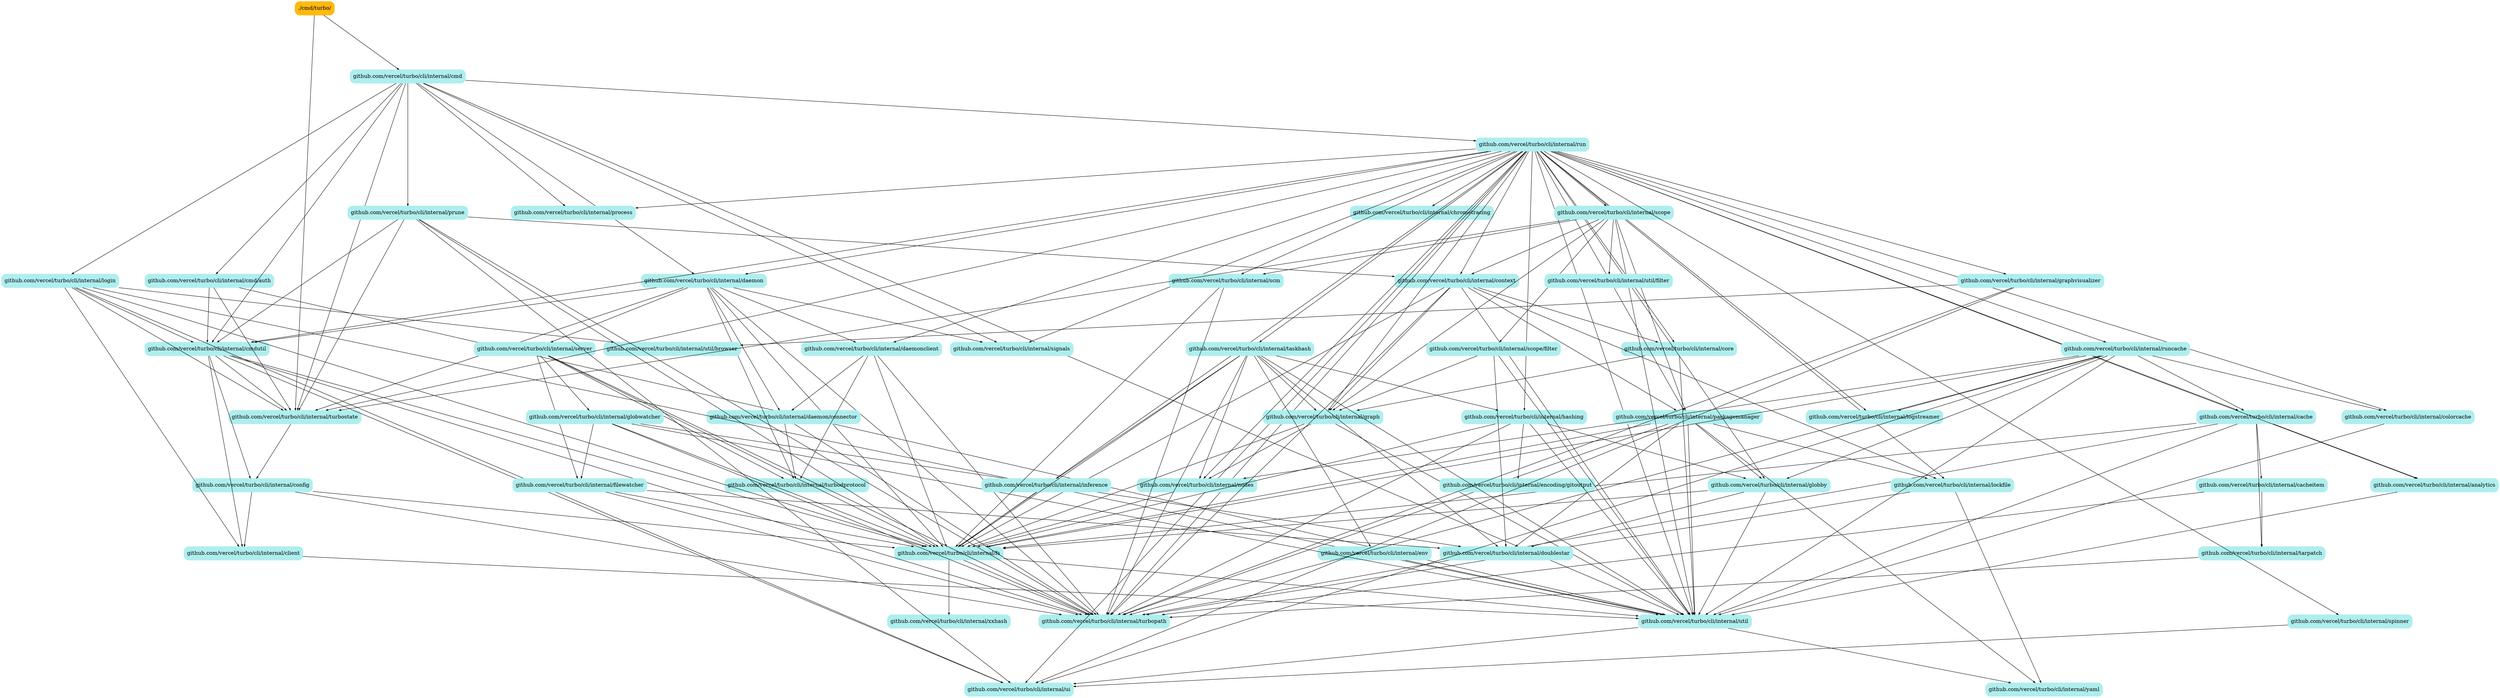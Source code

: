 digraph godep {
splines=false
nodesep=0.3
ranksep=2
node [shape="box",style="rounded,filled"]
edge [arrowsize="0.5"]
"./cmd/turbo/" [label="./cmd/turbo/" color="darkgoldenrod1" URL="https://godoc.org/./cmd/turbo/" target="_blank"];
"./cmd/turbo/" -> "github.com/vercel/turbo/cli/internal/cmd";
"./cmd/turbo/" -> "github.com/vercel/turbo/cli/internal/turbostate";
"github.com/vercel/turbo/cli/internal/analytics" [label="github.com/vercel/turbo/cli/internal/analytics" color="paleturquoise" URL="https://godoc.org/github.com/vercel/turbo/cli/internal/analytics" target="_blank"];
"github.com/vercel/turbo/cli/internal/analytics" -> "github.com/vercel/turbo/cli/internal/util";
"github.com/vercel/turbo/cli/internal/cache" [label="github.com/vercel/turbo/cli/internal/cache" color="paleturquoise" URL="https://godoc.org/github.com/vercel/turbo/cli/internal/cache" target="_blank"];
"github.com/vercel/turbo/cli/internal/cache" -> "github.com/vercel/turbo/cli/internal/analytics";
"github.com/vercel/turbo/cli/internal/cache" -> "github.com/vercel/turbo/cli/internal/cacheitem";
"github.com/vercel/turbo/cli/internal/cache" -> "github.com/vercel/turbo/cli/internal/fs";
"github.com/vercel/turbo/cli/internal/cache" -> "github.com/vercel/turbo/cli/internal/tarpatch";
"github.com/vercel/turbo/cli/internal/cache" -> "github.com/vercel/turbo/cli/internal/turbopath";
"github.com/vercel/turbo/cli/internal/cache" -> "github.com/vercel/turbo/cli/internal/util";
"github.com/vercel/turbo/cli/internal/cacheitem" [label="github.com/vercel/turbo/cli/internal/cacheitem" color="paleturquoise" URL="https://godoc.org/github.com/vercel/turbo/cli/internal/cacheitem" target="_blank"];
"github.com/vercel/turbo/cli/internal/cacheitem" -> "github.com/vercel/turbo/cli/internal/tarpatch";
"github.com/vercel/turbo/cli/internal/cacheitem" -> "github.com/vercel/turbo/cli/internal/turbopath";
"github.com/vercel/turbo/cli/internal/chrometracing" [label="github.com/vercel/turbo/cli/internal/chrometracing" color="paleturquoise" URL="https://godoc.org/github.com/vercel/turbo/cli/internal/chrometracing" target="_blank"];
"github.com/vercel/turbo/cli/internal/client" [label="github.com/vercel/turbo/cli/internal/client" color="paleturquoise" URL="https://godoc.org/github.com/vercel/turbo/cli/internal/client" target="_blank"];
"github.com/vercel/turbo/cli/internal/client" -> "github.com/vercel/turbo/cli/internal/util";
"github.com/vercel/turbo/cli/internal/cmd" [label="github.com/vercel/turbo/cli/internal/cmd" color="paleturquoise" URL="https://godoc.org/github.com/vercel/turbo/cli/internal/cmd" target="_blank"];
"github.com/vercel/turbo/cli/internal/cmd" -> "github.com/vercel/turbo/cli/internal/cmd/auth";
"github.com/vercel/turbo/cli/internal/cmd" -> "github.com/vercel/turbo/cli/internal/cmdutil";
"github.com/vercel/turbo/cli/internal/cmd" -> "github.com/vercel/turbo/cli/internal/daemon";
"github.com/vercel/turbo/cli/internal/cmd" -> "github.com/vercel/turbo/cli/internal/login";
"github.com/vercel/turbo/cli/internal/cmd" -> "github.com/vercel/turbo/cli/internal/process";
"github.com/vercel/turbo/cli/internal/cmd" -> "github.com/vercel/turbo/cli/internal/prune";
"github.com/vercel/turbo/cli/internal/cmd" -> "github.com/vercel/turbo/cli/internal/run";
"github.com/vercel/turbo/cli/internal/cmd" -> "github.com/vercel/turbo/cli/internal/signals";
"github.com/vercel/turbo/cli/internal/cmd" -> "github.com/vercel/turbo/cli/internal/turbostate";
"github.com/vercel/turbo/cli/internal/cmd" -> "github.com/vercel/turbo/cli/internal/util";
"github.com/vercel/turbo/cli/internal/cmd/auth" [label="github.com/vercel/turbo/cli/internal/cmd/auth" color="paleturquoise" URL="https://godoc.org/github.com/vercel/turbo/cli/internal/cmd/auth" target="_blank"];
"github.com/vercel/turbo/cli/internal/cmd/auth" -> "github.com/vercel/turbo/cli/internal/cmdutil";
"github.com/vercel/turbo/cli/internal/cmd/auth" -> "github.com/vercel/turbo/cli/internal/turbostate";
"github.com/vercel/turbo/cli/internal/cmd/auth" -> "github.com/vercel/turbo/cli/internal/util";
"github.com/vercel/turbo/cli/internal/cmdutil" [label="github.com/vercel/turbo/cli/internal/cmdutil" color="paleturquoise" URL="https://godoc.org/github.com/vercel/turbo/cli/internal/cmdutil" target="_blank"];
"github.com/vercel/turbo/cli/internal/cmdutil" -> "github.com/vercel/turbo/cli/internal/client";
"github.com/vercel/turbo/cli/internal/cmdutil" -> "github.com/vercel/turbo/cli/internal/config";
"github.com/vercel/turbo/cli/internal/cmdutil" -> "github.com/vercel/turbo/cli/internal/fs";
"github.com/vercel/turbo/cli/internal/cmdutil" -> "github.com/vercel/turbo/cli/internal/turbopath";
"github.com/vercel/turbo/cli/internal/cmdutil" -> "github.com/vercel/turbo/cli/internal/turbostate";
"github.com/vercel/turbo/cli/internal/cmdutil" -> "github.com/vercel/turbo/cli/internal/ui";
"github.com/vercel/turbo/cli/internal/colorcache" [label="github.com/vercel/turbo/cli/internal/colorcache" color="paleturquoise" URL="https://godoc.org/github.com/vercel/turbo/cli/internal/colorcache" target="_blank"];
"github.com/vercel/turbo/cli/internal/colorcache" -> "github.com/vercel/turbo/cli/internal/util";
"github.com/vercel/turbo/cli/internal/config" [label="github.com/vercel/turbo/cli/internal/config" color="paleturquoise" URL="https://godoc.org/github.com/vercel/turbo/cli/internal/config" target="_blank"];
"github.com/vercel/turbo/cli/internal/config" -> "github.com/vercel/turbo/cli/internal/client";
"github.com/vercel/turbo/cli/internal/config" -> "github.com/vercel/turbo/cli/internal/fs";
"github.com/vercel/turbo/cli/internal/config" -> "github.com/vercel/turbo/cli/internal/turbopath";
"github.com/vercel/turbo/cli/internal/context" [label="github.com/vercel/turbo/cli/internal/context" color="paleturquoise" URL="https://godoc.org/github.com/vercel/turbo/cli/internal/context" target="_blank"];
"github.com/vercel/turbo/cli/internal/context" -> "github.com/vercel/turbo/cli/internal/core";
"github.com/vercel/turbo/cli/internal/context" -> "github.com/vercel/turbo/cli/internal/fs";
"github.com/vercel/turbo/cli/internal/context" -> "github.com/vercel/turbo/cli/internal/graph";
"github.com/vercel/turbo/cli/internal/context" -> "github.com/vercel/turbo/cli/internal/lockfile";
"github.com/vercel/turbo/cli/internal/context" -> "github.com/vercel/turbo/cli/internal/packagemanager";
"github.com/vercel/turbo/cli/internal/context" -> "github.com/vercel/turbo/cli/internal/turbopath";
"github.com/vercel/turbo/cli/internal/context" -> "github.com/vercel/turbo/cli/internal/util";
"github.com/vercel/turbo/cli/internal/core" [label="github.com/vercel/turbo/cli/internal/core" color="paleturquoise" URL="https://godoc.org/github.com/vercel/turbo/cli/internal/core" target="_blank"];
"github.com/vercel/turbo/cli/internal/core" -> "github.com/vercel/turbo/cli/internal/graph";
"github.com/vercel/turbo/cli/internal/core" -> "github.com/vercel/turbo/cli/internal/util";
"github.com/vercel/turbo/cli/internal/daemon" [label="github.com/vercel/turbo/cli/internal/daemon" color="paleturquoise" URL="https://godoc.org/github.com/vercel/turbo/cli/internal/daemon" target="_blank"];
"github.com/vercel/turbo/cli/internal/daemon" -> "github.com/vercel/turbo/cli/internal/cmdutil";
"github.com/vercel/turbo/cli/internal/daemon" -> "github.com/vercel/turbo/cli/internal/daemon/connector";
"github.com/vercel/turbo/cli/internal/daemon" -> "github.com/vercel/turbo/cli/internal/daemonclient";
"github.com/vercel/turbo/cli/internal/daemon" -> "github.com/vercel/turbo/cli/internal/fs";
"github.com/vercel/turbo/cli/internal/daemon" -> "github.com/vercel/turbo/cli/internal/server";
"github.com/vercel/turbo/cli/internal/daemon" -> "github.com/vercel/turbo/cli/internal/signals";
"github.com/vercel/turbo/cli/internal/daemon" -> "github.com/vercel/turbo/cli/internal/turbodprotocol";
"github.com/vercel/turbo/cli/internal/daemon" -> "github.com/vercel/turbo/cli/internal/turbopath";
"github.com/vercel/turbo/cli/internal/daemon" -> "github.com/vercel/turbo/cli/internal/turbostate";
"github.com/vercel/turbo/cli/internal/daemon/connector" [label="github.com/vercel/turbo/cli/internal/daemon/connector" color="paleturquoise" URL="https://godoc.org/github.com/vercel/turbo/cli/internal/daemon/connector" target="_blank"];
"github.com/vercel/turbo/cli/internal/daemon/connector" -> "github.com/vercel/turbo/cli/internal/turbodprotocol";
"github.com/vercel/turbo/cli/internal/daemon/connector" -> "github.com/vercel/turbo/cli/internal/turbopath";
"github.com/vercel/turbo/cli/internal/daemonclient" [label="github.com/vercel/turbo/cli/internal/daemonclient" color="paleturquoise" URL="https://godoc.org/github.com/vercel/turbo/cli/internal/daemonclient" target="_blank"];
"github.com/vercel/turbo/cli/internal/daemonclient" -> "github.com/vercel/turbo/cli/internal/daemon/connector";
"github.com/vercel/turbo/cli/internal/daemonclient" -> "github.com/vercel/turbo/cli/internal/fs";
"github.com/vercel/turbo/cli/internal/daemonclient" -> "github.com/vercel/turbo/cli/internal/turbodprotocol";
"github.com/vercel/turbo/cli/internal/daemonclient" -> "github.com/vercel/turbo/cli/internal/turbopath";
"github.com/vercel/turbo/cli/internal/doublestar" [label="github.com/vercel/turbo/cli/internal/doublestar" color="paleturquoise" URL="https://godoc.org/github.com/vercel/turbo/cli/internal/doublestar" target="_blank"];
"github.com/vercel/turbo/cli/internal/encoding/gitoutput" [label="github.com/vercel/turbo/cli/internal/encoding/gitoutput" color="paleturquoise" URL="https://godoc.org/github.com/vercel/turbo/cli/internal/encoding/gitoutput" target="_blank"];
"github.com/vercel/turbo/cli/internal/env" [label="github.com/vercel/turbo/cli/internal/env" color="paleturquoise" URL="https://godoc.org/github.com/vercel/turbo/cli/internal/env" target="_blank"];
"github.com/vercel/turbo/cli/internal/env" -> "github.com/vercel/turbo/cli/internal/util";
"github.com/vercel/turbo/cli/internal/filewatcher" [label="github.com/vercel/turbo/cli/internal/filewatcher" color="paleturquoise" URL="https://godoc.org/github.com/vercel/turbo/cli/internal/filewatcher" target="_blank"];
"github.com/vercel/turbo/cli/internal/filewatcher" -> "github.com/vercel/turbo/cli/internal/doublestar";
"github.com/vercel/turbo/cli/internal/filewatcher" -> "github.com/vercel/turbo/cli/internal/fs";
"github.com/vercel/turbo/cli/internal/filewatcher" -> "github.com/vercel/turbo/cli/internal/turbopath";
"github.com/vercel/turbo/cli/internal/fs" [label="github.com/vercel/turbo/cli/internal/fs" color="paleturquoise" URL="https://godoc.org/github.com/vercel/turbo/cli/internal/fs" target="_blank"];
"github.com/vercel/turbo/cli/internal/fs" -> "github.com/vercel/turbo/cli/internal/turbopath";
"github.com/vercel/turbo/cli/internal/fs" -> "github.com/vercel/turbo/cli/internal/util";
"github.com/vercel/turbo/cli/internal/fs" -> "github.com/vercel/turbo/cli/internal/xxhash";
"github.com/vercel/turbo/cli/internal/globby" [label="github.com/vercel/turbo/cli/internal/globby" color="paleturquoise" URL="https://godoc.org/github.com/vercel/turbo/cli/internal/globby" target="_blank"];
"github.com/vercel/turbo/cli/internal/globby" -> "github.com/vercel/turbo/cli/internal/doublestar";
"github.com/vercel/turbo/cli/internal/globby" -> "github.com/vercel/turbo/cli/internal/fs";
"github.com/vercel/turbo/cli/internal/globby" -> "github.com/vercel/turbo/cli/internal/util";
"github.com/vercel/turbo/cli/internal/globwatcher" [label="github.com/vercel/turbo/cli/internal/globwatcher" color="paleturquoise" URL="https://godoc.org/github.com/vercel/turbo/cli/internal/globwatcher" target="_blank"];
"github.com/vercel/turbo/cli/internal/globwatcher" -> "github.com/vercel/turbo/cli/internal/doublestar";
"github.com/vercel/turbo/cli/internal/globwatcher" -> "github.com/vercel/turbo/cli/internal/filewatcher";
"github.com/vercel/turbo/cli/internal/globwatcher" -> "github.com/vercel/turbo/cli/internal/fs";
"github.com/vercel/turbo/cli/internal/globwatcher" -> "github.com/vercel/turbo/cli/internal/turbopath";
"github.com/vercel/turbo/cli/internal/globwatcher" -> "github.com/vercel/turbo/cli/internal/util";
"github.com/vercel/turbo/cli/internal/graph" [label="github.com/vercel/turbo/cli/internal/graph" color="paleturquoise" URL="https://godoc.org/github.com/vercel/turbo/cli/internal/graph" target="_blank"];
"github.com/vercel/turbo/cli/internal/graph" -> "github.com/vercel/turbo/cli/internal/fs";
"github.com/vercel/turbo/cli/internal/graph" -> "github.com/vercel/turbo/cli/internal/nodes";
"github.com/vercel/turbo/cli/internal/graph" -> "github.com/vercel/turbo/cli/internal/util";
"github.com/vercel/turbo/cli/internal/graphvisualizer" [label="github.com/vercel/turbo/cli/internal/graphvisualizer" color="paleturquoise" URL="https://godoc.org/github.com/vercel/turbo/cli/internal/graphvisualizer" target="_blank"];
"github.com/vercel/turbo/cli/internal/graphvisualizer" -> "github.com/vercel/turbo/cli/internal/turbopath";
"github.com/vercel/turbo/cli/internal/graphvisualizer" -> "github.com/vercel/turbo/cli/internal/ui";
"github.com/vercel/turbo/cli/internal/graphvisualizer" -> "github.com/vercel/turbo/cli/internal/util/browser";
"github.com/vercel/turbo/cli/internal/hashing" [label="github.com/vercel/turbo/cli/internal/hashing" color="paleturquoise" URL="https://godoc.org/github.com/vercel/turbo/cli/internal/hashing" target="_blank"];
"github.com/vercel/turbo/cli/internal/hashing" -> "github.com/vercel/turbo/cli/internal/encoding/gitoutput";
"github.com/vercel/turbo/cli/internal/hashing" -> "github.com/vercel/turbo/cli/internal/fs";
"github.com/vercel/turbo/cli/internal/hashing" -> "github.com/vercel/turbo/cli/internal/globby";
"github.com/vercel/turbo/cli/internal/hashing" -> "github.com/vercel/turbo/cli/internal/turbopath";
"github.com/vercel/turbo/cli/internal/hashing" -> "github.com/vercel/turbo/cli/internal/util";
"github.com/vercel/turbo/cli/internal/inference" [label="github.com/vercel/turbo/cli/internal/inference" color="paleturquoise" URL="https://godoc.org/github.com/vercel/turbo/cli/internal/inference" target="_blank"];
"github.com/vercel/turbo/cli/internal/inference" -> "github.com/vercel/turbo/cli/internal/fs";
"github.com/vercel/turbo/cli/internal/lockfile" [label="github.com/vercel/turbo/cli/internal/lockfile" color="paleturquoise" URL="https://godoc.org/github.com/vercel/turbo/cli/internal/lockfile" target="_blank"];
"github.com/vercel/turbo/cli/internal/lockfile" -> "github.com/vercel/turbo/cli/internal/turbopath";
"github.com/vercel/turbo/cli/internal/lockfile" -> "github.com/vercel/turbo/cli/internal/yaml";
"github.com/vercel/turbo/cli/internal/login" [label="github.com/vercel/turbo/cli/internal/login" color="paleturquoise" URL="https://godoc.org/github.com/vercel/turbo/cli/internal/login" target="_blank"];
"github.com/vercel/turbo/cli/internal/login" -> "github.com/vercel/turbo/cli/internal/client";
"github.com/vercel/turbo/cli/internal/login" -> "github.com/vercel/turbo/cli/internal/cmdutil";
"github.com/vercel/turbo/cli/internal/login" -> "github.com/vercel/turbo/cli/internal/fs";
"github.com/vercel/turbo/cli/internal/login" -> "github.com/vercel/turbo/cli/internal/turbostate";
"github.com/vercel/turbo/cli/internal/login" -> "github.com/vercel/turbo/cli/internal/ui";
"github.com/vercel/turbo/cli/internal/login" -> "github.com/vercel/turbo/cli/internal/util";
"github.com/vercel/turbo/cli/internal/login" -> "github.com/vercel/turbo/cli/internal/util/browser";
"github.com/vercel/turbo/cli/internal/logstreamer" [label="github.com/vercel/turbo/cli/internal/logstreamer" color="paleturquoise" URL="https://godoc.org/github.com/vercel/turbo/cli/internal/logstreamer" target="_blank"];
"github.com/vercel/turbo/cli/internal/nodes" [label="github.com/vercel/turbo/cli/internal/nodes" color="paleturquoise" URL="https://godoc.org/github.com/vercel/turbo/cli/internal/nodes" target="_blank"];
"github.com/vercel/turbo/cli/internal/nodes" -> "github.com/vercel/turbo/cli/internal/fs";
"github.com/vercel/turbo/cli/internal/packagemanager" [label="github.com/vercel/turbo/cli/internal/packagemanager" color="paleturquoise" URL="https://godoc.org/github.com/vercel/turbo/cli/internal/packagemanager" target="_blank"];
"github.com/vercel/turbo/cli/internal/packagemanager" -> "github.com/vercel/turbo/cli/internal/doublestar";
"github.com/vercel/turbo/cli/internal/packagemanager" -> "github.com/vercel/turbo/cli/internal/fs";
"github.com/vercel/turbo/cli/internal/packagemanager" -> "github.com/vercel/turbo/cli/internal/globby";
"github.com/vercel/turbo/cli/internal/packagemanager" -> "github.com/vercel/turbo/cli/internal/lockfile";
"github.com/vercel/turbo/cli/internal/packagemanager" -> "github.com/vercel/turbo/cli/internal/turbopath";
"github.com/vercel/turbo/cli/internal/packagemanager" -> "github.com/vercel/turbo/cli/internal/util";
"github.com/vercel/turbo/cli/internal/packagemanager" -> "github.com/vercel/turbo/cli/internal/yaml";
"github.com/vercel/turbo/cli/internal/process" [label="github.com/vercel/turbo/cli/internal/process" color="paleturquoise" URL="https://godoc.org/github.com/vercel/turbo/cli/internal/process" target="_blank"];
"github.com/vercel/turbo/cli/internal/prune" [label="github.com/vercel/turbo/cli/internal/prune" color="paleturquoise" URL="https://godoc.org/github.com/vercel/turbo/cli/internal/prune" target="_blank"];
"github.com/vercel/turbo/cli/internal/prune" -> "github.com/vercel/turbo/cli/internal/cmdutil";
"github.com/vercel/turbo/cli/internal/prune" -> "github.com/vercel/turbo/cli/internal/context";
"github.com/vercel/turbo/cli/internal/prune" -> "github.com/vercel/turbo/cli/internal/fs";
"github.com/vercel/turbo/cli/internal/prune" -> "github.com/vercel/turbo/cli/internal/turbopath";
"github.com/vercel/turbo/cli/internal/prune" -> "github.com/vercel/turbo/cli/internal/turbostate";
"github.com/vercel/turbo/cli/internal/prune" -> "github.com/vercel/turbo/cli/internal/ui";
"github.com/vercel/turbo/cli/internal/run" [label="github.com/vercel/turbo/cli/internal/run" color="paleturquoise" URL="https://godoc.org/github.com/vercel/turbo/cli/internal/run" target="_blank"];
"github.com/vercel/turbo/cli/internal/run" -> "github.com/vercel/turbo/cli/internal/analytics";
"github.com/vercel/turbo/cli/internal/run" -> "github.com/vercel/turbo/cli/internal/cache";
"github.com/vercel/turbo/cli/internal/run" -> "github.com/vercel/turbo/cli/internal/chrometracing";
"github.com/vercel/turbo/cli/internal/run" -> "github.com/vercel/turbo/cli/internal/cmdutil";
"github.com/vercel/turbo/cli/internal/run" -> "github.com/vercel/turbo/cli/internal/colorcache";
"github.com/vercel/turbo/cli/internal/run" -> "github.com/vercel/turbo/cli/internal/context";
"github.com/vercel/turbo/cli/internal/run" -> "github.com/vercel/turbo/cli/internal/core";
"github.com/vercel/turbo/cli/internal/run" -> "github.com/vercel/turbo/cli/internal/daemon";
"github.com/vercel/turbo/cli/internal/run" -> "github.com/vercel/turbo/cli/internal/daemonclient";
"github.com/vercel/turbo/cli/internal/run" -> "github.com/vercel/turbo/cli/internal/fs";
"github.com/vercel/turbo/cli/internal/run" -> "github.com/vercel/turbo/cli/internal/globby";
"github.com/vercel/turbo/cli/internal/run" -> "github.com/vercel/turbo/cli/internal/graph";
"github.com/vercel/turbo/cli/internal/run" -> "github.com/vercel/turbo/cli/internal/graphvisualizer";
"github.com/vercel/turbo/cli/internal/run" -> "github.com/vercel/turbo/cli/internal/hashing";
"github.com/vercel/turbo/cli/internal/run" -> "github.com/vercel/turbo/cli/internal/lockfile";
"github.com/vercel/turbo/cli/internal/run" -> "github.com/vercel/turbo/cli/internal/logstreamer";
"github.com/vercel/turbo/cli/internal/run" -> "github.com/vercel/turbo/cli/internal/nodes";
"github.com/vercel/turbo/cli/internal/run" -> "github.com/vercel/turbo/cli/internal/packagemanager";
"github.com/vercel/turbo/cli/internal/run" -> "github.com/vercel/turbo/cli/internal/process";
"github.com/vercel/turbo/cli/internal/run" -> "github.com/vercel/turbo/cli/internal/runcache";
"github.com/vercel/turbo/cli/internal/run" -> "github.com/vercel/turbo/cli/internal/scm";
"github.com/vercel/turbo/cli/internal/run" -> "github.com/vercel/turbo/cli/internal/scope";
"github.com/vercel/turbo/cli/internal/run" -> "github.com/vercel/turbo/cli/internal/signals";
"github.com/vercel/turbo/cli/internal/run" -> "github.com/vercel/turbo/cli/internal/spinner";
"github.com/vercel/turbo/cli/internal/run" -> "github.com/vercel/turbo/cli/internal/taskhash";
"github.com/vercel/turbo/cli/internal/run" -> "github.com/vercel/turbo/cli/internal/turbopath";
"github.com/vercel/turbo/cli/internal/run" -> "github.com/vercel/turbo/cli/internal/turbostate";
"github.com/vercel/turbo/cli/internal/run" -> "github.com/vercel/turbo/cli/internal/ui";
"github.com/vercel/turbo/cli/internal/run" -> "github.com/vercel/turbo/cli/internal/util";
"github.com/vercel/turbo/cli/internal/runcache" [label="github.com/vercel/turbo/cli/internal/runcache" color="paleturquoise" URL="https://godoc.org/github.com/vercel/turbo/cli/internal/runcache" target="_blank"];
"github.com/vercel/turbo/cli/internal/runcache" -> "github.com/vercel/turbo/cli/internal/cache";
"github.com/vercel/turbo/cli/internal/runcache" -> "github.com/vercel/turbo/cli/internal/colorcache";
"github.com/vercel/turbo/cli/internal/runcache" -> "github.com/vercel/turbo/cli/internal/fs";
"github.com/vercel/turbo/cli/internal/runcache" -> "github.com/vercel/turbo/cli/internal/globby";
"github.com/vercel/turbo/cli/internal/runcache" -> "github.com/vercel/turbo/cli/internal/logstreamer";
"github.com/vercel/turbo/cli/internal/runcache" -> "github.com/vercel/turbo/cli/internal/nodes";
"github.com/vercel/turbo/cli/internal/runcache" -> "github.com/vercel/turbo/cli/internal/turbopath";
"github.com/vercel/turbo/cli/internal/runcache" -> "github.com/vercel/turbo/cli/internal/ui";
"github.com/vercel/turbo/cli/internal/runcache" -> "github.com/vercel/turbo/cli/internal/util";
"github.com/vercel/turbo/cli/internal/scm" [label="github.com/vercel/turbo/cli/internal/scm" color="paleturquoise" URL="https://godoc.org/github.com/vercel/turbo/cli/internal/scm" target="_blank"];
"github.com/vercel/turbo/cli/internal/scm" -> "github.com/vercel/turbo/cli/internal/fs";
"github.com/vercel/turbo/cli/internal/scm" -> "github.com/vercel/turbo/cli/internal/turbopath";
"github.com/vercel/turbo/cli/internal/scope" [label="github.com/vercel/turbo/cli/internal/scope" color="paleturquoise" URL="https://godoc.org/github.com/vercel/turbo/cli/internal/scope" target="_blank"];
"github.com/vercel/turbo/cli/internal/scope" -> "github.com/vercel/turbo/cli/internal/context";
"github.com/vercel/turbo/cli/internal/scope" -> "github.com/vercel/turbo/cli/internal/graph";
"github.com/vercel/turbo/cli/internal/scope" -> "github.com/vercel/turbo/cli/internal/packagemanager";
"github.com/vercel/turbo/cli/internal/scope" -> "github.com/vercel/turbo/cli/internal/scm";
"github.com/vercel/turbo/cli/internal/scope" -> "github.com/vercel/turbo/cli/internal/scope/filter";
"github.com/vercel/turbo/cli/internal/scope" -> "github.com/vercel/turbo/cli/internal/turbostate";
"github.com/vercel/turbo/cli/internal/scope" -> "github.com/vercel/turbo/cli/internal/util";
"github.com/vercel/turbo/cli/internal/scope" -> "github.com/vercel/turbo/cli/internal/util/filter";
"github.com/vercel/turbo/cli/internal/scope/filter" [label="github.com/vercel/turbo/cli/internal/scope/filter" color="paleturquoise" URL="https://godoc.org/github.com/vercel/turbo/cli/internal/scope/filter" target="_blank"];
"github.com/vercel/turbo/cli/internal/scope/filter" -> "github.com/vercel/turbo/cli/internal/doublestar";
"github.com/vercel/turbo/cli/internal/scope/filter" -> "github.com/vercel/turbo/cli/internal/graph";
"github.com/vercel/turbo/cli/internal/scope/filter" -> "github.com/vercel/turbo/cli/internal/util";
"github.com/vercel/turbo/cli/internal/server" [label="github.com/vercel/turbo/cli/internal/server" color="paleturquoise" URL="https://godoc.org/github.com/vercel/turbo/cli/internal/server" target="_blank"];
"github.com/vercel/turbo/cli/internal/server" -> "github.com/vercel/turbo/cli/internal/filewatcher";
"github.com/vercel/turbo/cli/internal/server" -> "github.com/vercel/turbo/cli/internal/fs";
"github.com/vercel/turbo/cli/internal/server" -> "github.com/vercel/turbo/cli/internal/globwatcher";
"github.com/vercel/turbo/cli/internal/server" -> "github.com/vercel/turbo/cli/internal/turbodprotocol";
"github.com/vercel/turbo/cli/internal/server" -> "github.com/vercel/turbo/cli/internal/turbopath";
"github.com/vercel/turbo/cli/internal/signals" [label="github.com/vercel/turbo/cli/internal/signals" color="paleturquoise" URL="https://godoc.org/github.com/vercel/turbo/cli/internal/signals" target="_blank"];
"github.com/vercel/turbo/cli/internal/spinner" [label="github.com/vercel/turbo/cli/internal/spinner" color="paleturquoise" URL="https://godoc.org/github.com/vercel/turbo/cli/internal/spinner" target="_blank"];
"github.com/vercel/turbo/cli/internal/spinner" -> "github.com/vercel/turbo/cli/internal/ui";
"github.com/vercel/turbo/cli/internal/tarpatch" [label="github.com/vercel/turbo/cli/internal/tarpatch" color="paleturquoise" URL="https://godoc.org/github.com/vercel/turbo/cli/internal/tarpatch" target="_blank"];
"github.com/vercel/turbo/cli/internal/tarpatch" -> "github.com/vercel/turbo/cli/internal/turbopath";
"github.com/vercel/turbo/cli/internal/taskhash" [label="github.com/vercel/turbo/cli/internal/taskhash" color="paleturquoise" URL="https://godoc.org/github.com/vercel/turbo/cli/internal/taskhash" target="_blank"];
"github.com/vercel/turbo/cli/internal/taskhash" -> "github.com/vercel/turbo/cli/internal/doublestar";
"github.com/vercel/turbo/cli/internal/taskhash" -> "github.com/vercel/turbo/cli/internal/env";
"github.com/vercel/turbo/cli/internal/taskhash" -> "github.com/vercel/turbo/cli/internal/fs";
"github.com/vercel/turbo/cli/internal/taskhash" -> "github.com/vercel/turbo/cli/internal/graph";
"github.com/vercel/turbo/cli/internal/taskhash" -> "github.com/vercel/turbo/cli/internal/hashing";
"github.com/vercel/turbo/cli/internal/taskhash" -> "github.com/vercel/turbo/cli/internal/inference";
"github.com/vercel/turbo/cli/internal/taskhash" -> "github.com/vercel/turbo/cli/internal/nodes";
"github.com/vercel/turbo/cli/internal/taskhash" -> "github.com/vercel/turbo/cli/internal/turbopath";
"github.com/vercel/turbo/cli/internal/taskhash" -> "github.com/vercel/turbo/cli/internal/util";
"github.com/vercel/turbo/cli/internal/turbodprotocol" [label="github.com/vercel/turbo/cli/internal/turbodprotocol" color="paleturquoise" URL="https://godoc.org/github.com/vercel/turbo/cli/internal/turbodprotocol" target="_blank"];
"github.com/vercel/turbo/cli/internal/turbopath" [label="github.com/vercel/turbo/cli/internal/turbopath" color="paleturquoise" URL="https://godoc.org/github.com/vercel/turbo/cli/internal/turbopath" target="_blank"];
"github.com/vercel/turbo/cli/internal/turbostate" [label="github.com/vercel/turbo/cli/internal/turbostate" color="paleturquoise" URL="https://godoc.org/github.com/vercel/turbo/cli/internal/turbostate" target="_blank"];
"github.com/vercel/turbo/cli/internal/turbostate" -> "github.com/vercel/turbo/cli/internal/config";
"github.com/vercel/turbo/cli/internal/ui" [label="github.com/vercel/turbo/cli/internal/ui" color="paleturquoise" URL="https://godoc.org/github.com/vercel/turbo/cli/internal/ui" target="_blank"];
"github.com/vercel/turbo/cli/internal/util" [label="github.com/vercel/turbo/cli/internal/util" color="paleturquoise" URL="https://godoc.org/github.com/vercel/turbo/cli/internal/util" target="_blank"];
"github.com/vercel/turbo/cli/internal/util" -> "github.com/vercel/turbo/cli/internal/ui";
"github.com/vercel/turbo/cli/internal/util" -> "github.com/vercel/turbo/cli/internal/yaml";
"github.com/vercel/turbo/cli/internal/util/browser" [label="github.com/vercel/turbo/cli/internal/util/browser" color="paleturquoise" URL="https://godoc.org/github.com/vercel/turbo/cli/internal/util/browser" target="_blank"];
"github.com/vercel/turbo/cli/internal/util/filter" [label="github.com/vercel/turbo/cli/internal/util/filter" color="paleturquoise" URL="https://godoc.org/github.com/vercel/turbo/cli/internal/util/filter" target="_blank"];
"github.com/vercel/turbo/cli/internal/xxhash" [label="github.com/vercel/turbo/cli/internal/xxhash" color="paleturquoise" URL="https://godoc.org/github.com/vercel/turbo/cli/internal/xxhash" target="_blank"];
"github.com/vercel/turbo/cli/internal/yaml" [label="github.com/vercel/turbo/cli/internal/yaml" color="paleturquoise" URL="https://godoc.org/github.com/vercel/turbo/cli/internal/yaml" target="_blank"];
}
